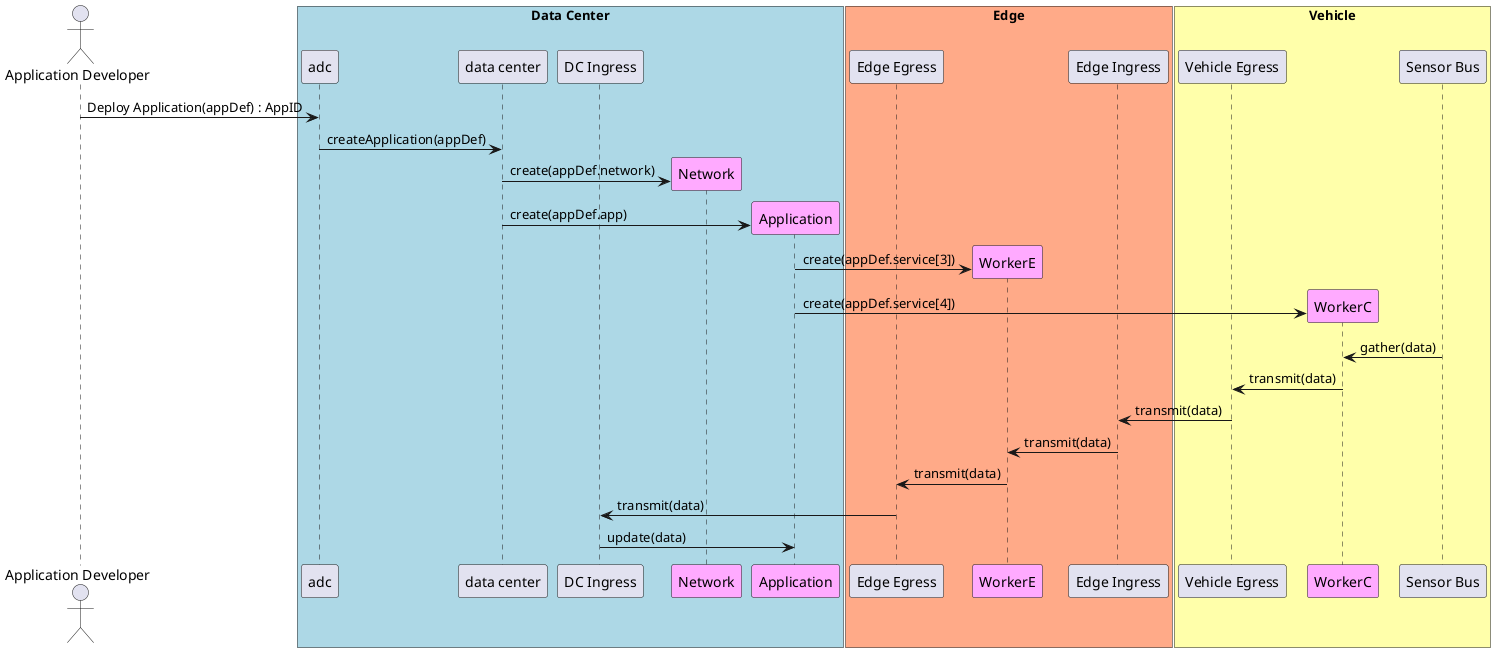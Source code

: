 @startuml
Actor "Application Developer" as dev

box "Data Center" #lightblue
    participant "adc" as S
    participant "data center" as DC
    participant "DC Ingress" as DCI
    dev -> S : Deploy Application(appDef) : AppID
    S -> DC : createApplication(appDef)
    create "Network" as net #ffaaff
    DC -> net : create(appDef.network)
    create "Application" as app #ffaaff
    DC -> app : create(appDef.app)
end box
box "Edge" #ffaa88
    participant "Edge Egress" as EE
    create WorkerE as workere #ffaaff
    app -> workere: create(appDef.service[3])
    participant "Edge Ingress" as EI
end box
box "Vehicle" #ffffaa
    participant "Vehicle Egress" as CE
    create WorkerC as workerc #ffaaff
    app -> workerc: create(appDef.service[4])
    participant "Sensor Bus" as CI
end box
CI -> workerc : gather(data)
workerc -> CE : transmit(data)
CE -> EI : transmit(data)
EI -> workere : transmit(data)
workere -> EE : transmit(data)
EE -> DCI : transmit(data)
DCI -> app : update(data)


@enduml
